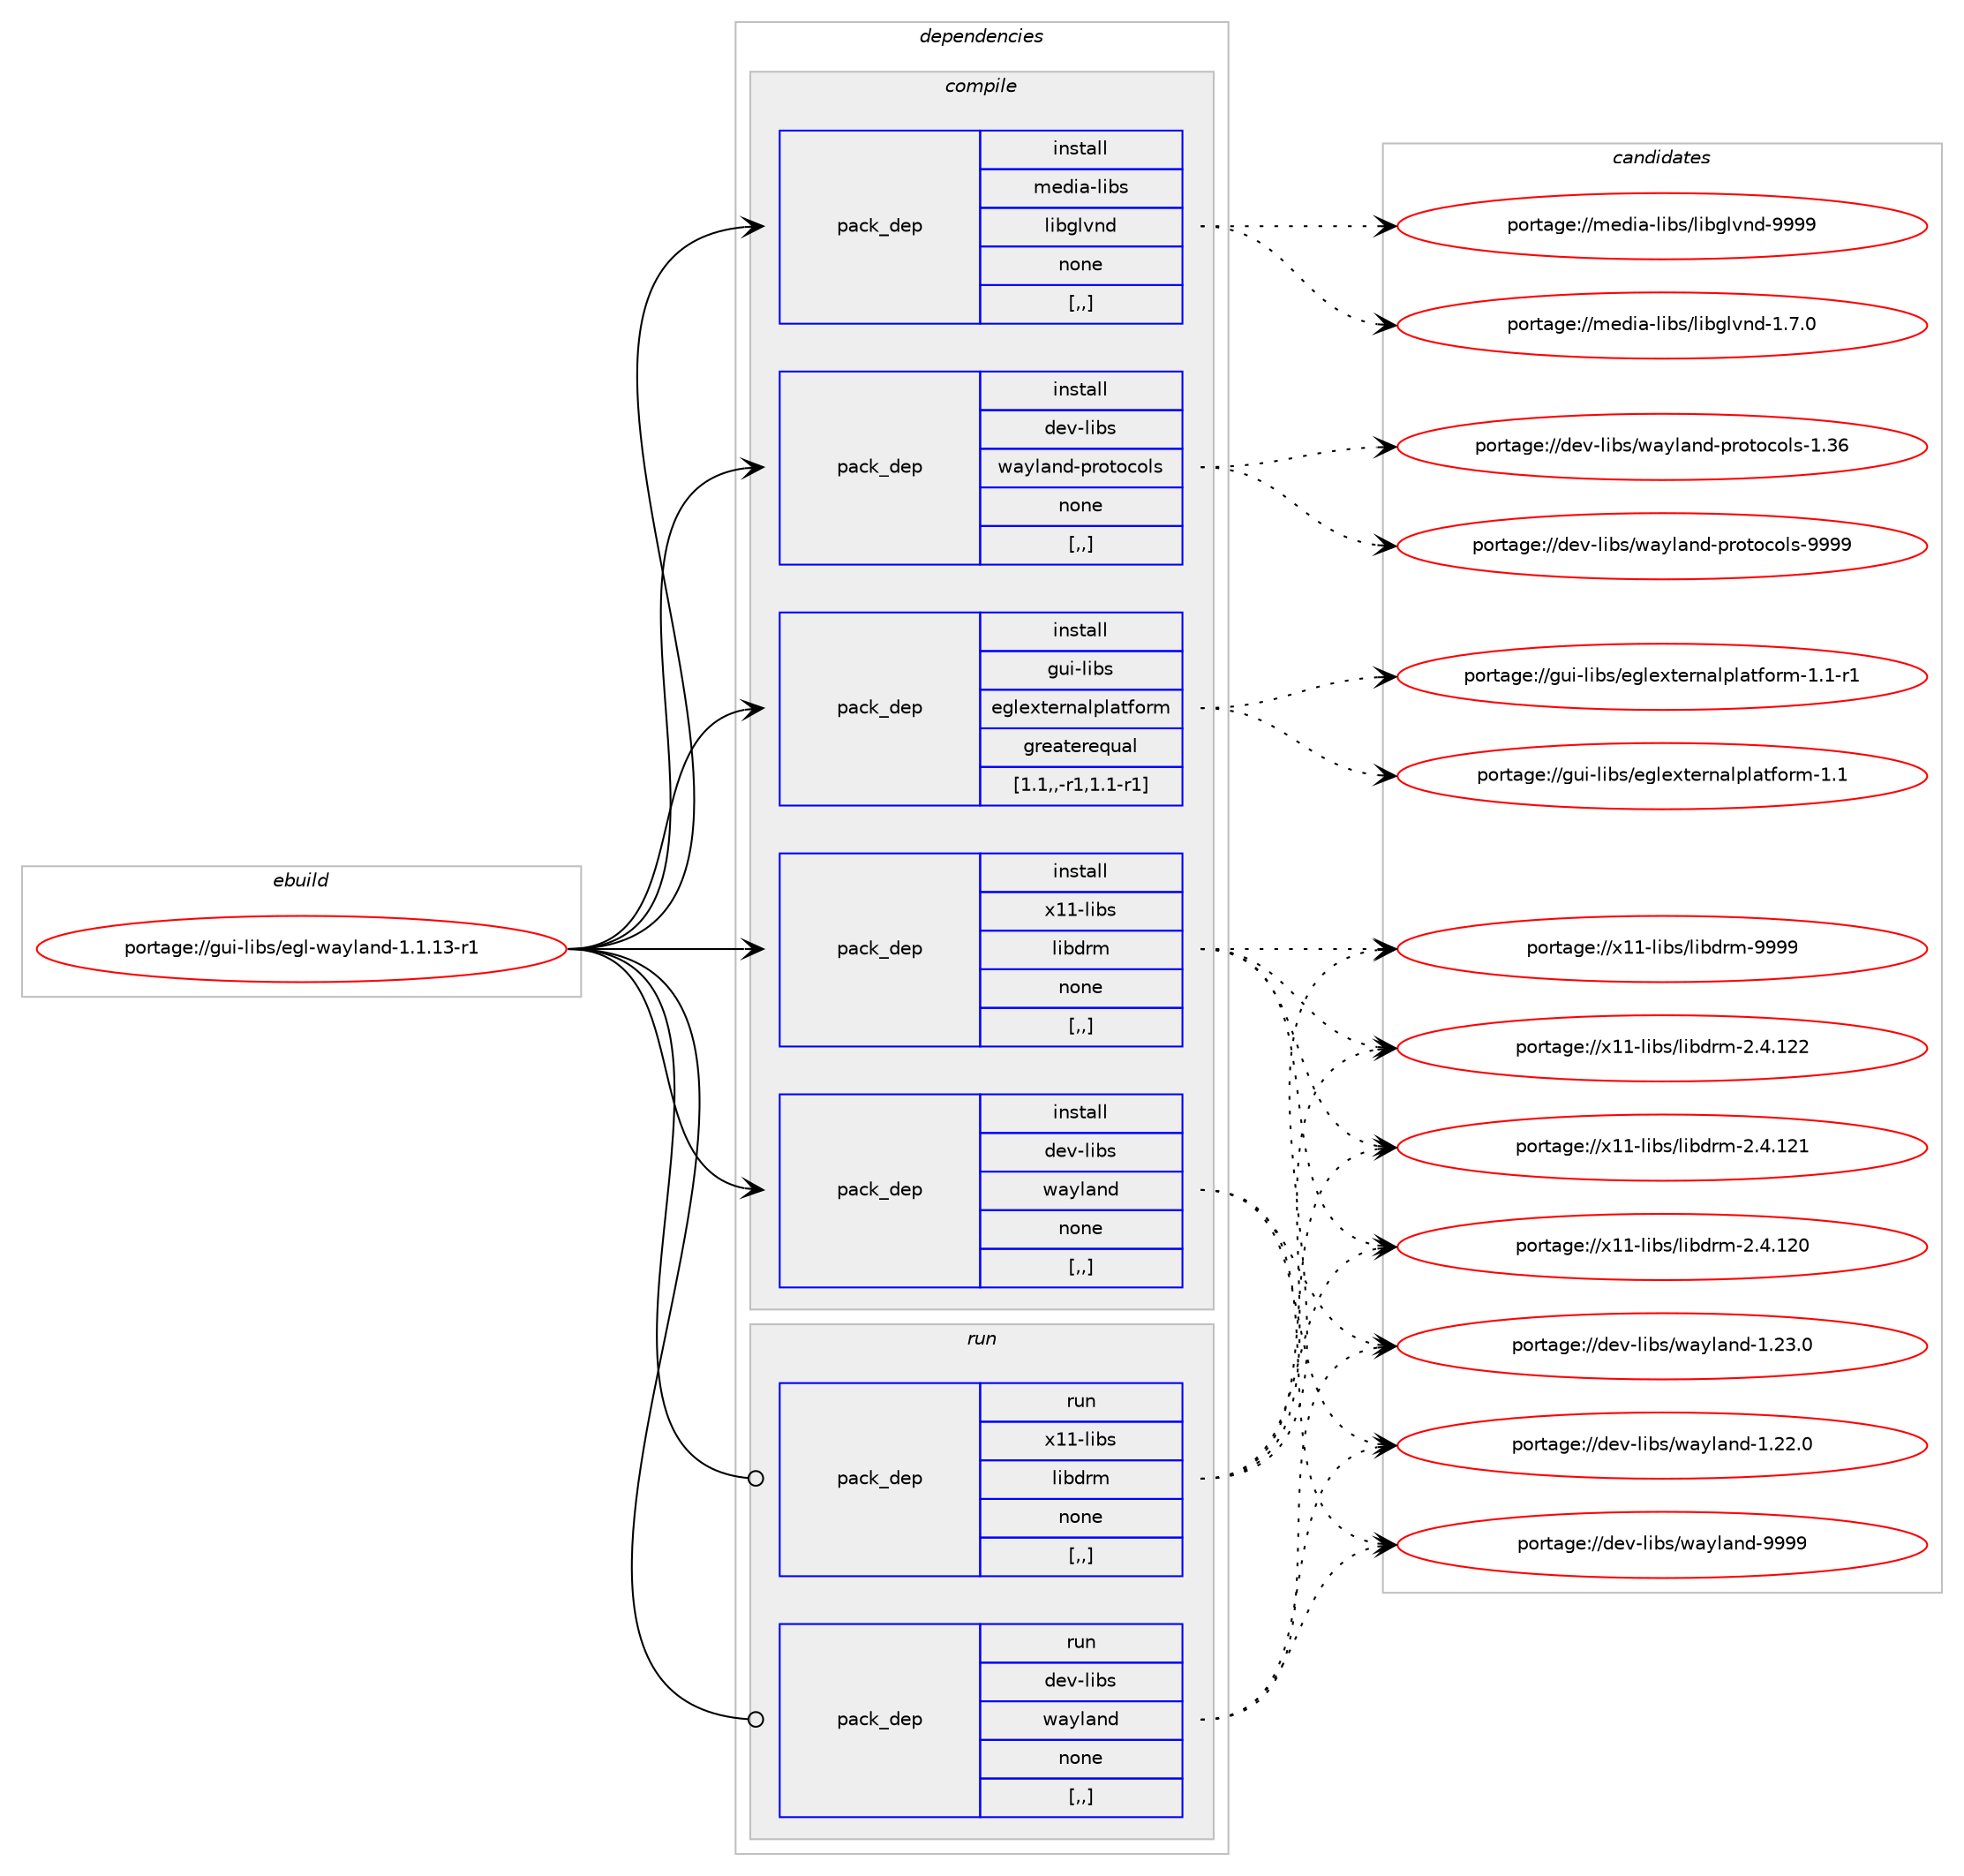 digraph prolog {

# *************
# Graph options
# *************

newrank=true;
concentrate=true;
compound=true;
graph [rankdir=LR,fontname=Helvetica,fontsize=10,ranksep=1.5];#, ranksep=2.5, nodesep=0.2];
edge  [arrowhead=vee];
node  [fontname=Helvetica,fontsize=10];

# **********
# The ebuild
# **********

subgraph cluster_leftcol {
color=gray;
label=<<i>ebuild</i>>;
id [label="portage://gui-libs/egl-wayland-1.1.13-r1", color=red, width=4, href="../gui-libs/egl-wayland-1.1.13-r1.svg"];
}

# ****************
# The dependencies
# ****************

subgraph cluster_midcol {
color=gray;
label=<<i>dependencies</i>>;
subgraph cluster_compile {
fillcolor="#eeeeee";
style=filled;
label=<<i>compile</i>>;
subgraph pack175695 {
dependency243726 [label=<<TABLE BORDER="0" CELLBORDER="1" CELLSPACING="0" CELLPADDING="4" WIDTH="220"><TR><TD ROWSPAN="6" CELLPADDING="30">pack_dep</TD></TR><TR><TD WIDTH="110">install</TD></TR><TR><TD>dev-libs</TD></TR><TR><TD>wayland</TD></TR><TR><TD>none</TD></TR><TR><TD>[,,]</TD></TR></TABLE>>, shape=none, color=blue];
}
id:e -> dependency243726:w [weight=20,style="solid",arrowhead="vee"];
subgraph pack175696 {
dependency243727 [label=<<TABLE BORDER="0" CELLBORDER="1" CELLSPACING="0" CELLPADDING="4" WIDTH="220"><TR><TD ROWSPAN="6" CELLPADDING="30">pack_dep</TD></TR><TR><TD WIDTH="110">install</TD></TR><TR><TD>dev-libs</TD></TR><TR><TD>wayland-protocols</TD></TR><TR><TD>none</TD></TR><TR><TD>[,,]</TD></TR></TABLE>>, shape=none, color=blue];
}
id:e -> dependency243727:w [weight=20,style="solid",arrowhead="vee"];
subgraph pack175697 {
dependency243728 [label=<<TABLE BORDER="0" CELLBORDER="1" CELLSPACING="0" CELLPADDING="4" WIDTH="220"><TR><TD ROWSPAN="6" CELLPADDING="30">pack_dep</TD></TR><TR><TD WIDTH="110">install</TD></TR><TR><TD>gui-libs</TD></TR><TR><TD>eglexternalplatform</TD></TR><TR><TD>greaterequal</TD></TR><TR><TD>[1.1,,-r1,1.1-r1]</TD></TR></TABLE>>, shape=none, color=blue];
}
id:e -> dependency243728:w [weight=20,style="solid",arrowhead="vee"];
subgraph pack175698 {
dependency243729 [label=<<TABLE BORDER="0" CELLBORDER="1" CELLSPACING="0" CELLPADDING="4" WIDTH="220"><TR><TD ROWSPAN="6" CELLPADDING="30">pack_dep</TD></TR><TR><TD WIDTH="110">install</TD></TR><TR><TD>media-libs</TD></TR><TR><TD>libglvnd</TD></TR><TR><TD>none</TD></TR><TR><TD>[,,]</TD></TR></TABLE>>, shape=none, color=blue];
}
id:e -> dependency243729:w [weight=20,style="solid",arrowhead="vee"];
subgraph pack175699 {
dependency243730 [label=<<TABLE BORDER="0" CELLBORDER="1" CELLSPACING="0" CELLPADDING="4" WIDTH="220"><TR><TD ROWSPAN="6" CELLPADDING="30">pack_dep</TD></TR><TR><TD WIDTH="110">install</TD></TR><TR><TD>x11-libs</TD></TR><TR><TD>libdrm</TD></TR><TR><TD>none</TD></TR><TR><TD>[,,]</TD></TR></TABLE>>, shape=none, color=blue];
}
id:e -> dependency243730:w [weight=20,style="solid",arrowhead="vee"];
}
subgraph cluster_compileandrun {
fillcolor="#eeeeee";
style=filled;
label=<<i>compile and run</i>>;
}
subgraph cluster_run {
fillcolor="#eeeeee";
style=filled;
label=<<i>run</i>>;
subgraph pack175700 {
dependency243731 [label=<<TABLE BORDER="0" CELLBORDER="1" CELLSPACING="0" CELLPADDING="4" WIDTH="220"><TR><TD ROWSPAN="6" CELLPADDING="30">pack_dep</TD></TR><TR><TD WIDTH="110">run</TD></TR><TR><TD>dev-libs</TD></TR><TR><TD>wayland</TD></TR><TR><TD>none</TD></TR><TR><TD>[,,]</TD></TR></TABLE>>, shape=none, color=blue];
}
id:e -> dependency243731:w [weight=20,style="solid",arrowhead="odot"];
subgraph pack175701 {
dependency243732 [label=<<TABLE BORDER="0" CELLBORDER="1" CELLSPACING="0" CELLPADDING="4" WIDTH="220"><TR><TD ROWSPAN="6" CELLPADDING="30">pack_dep</TD></TR><TR><TD WIDTH="110">run</TD></TR><TR><TD>x11-libs</TD></TR><TR><TD>libdrm</TD></TR><TR><TD>none</TD></TR><TR><TD>[,,]</TD></TR></TABLE>>, shape=none, color=blue];
}
id:e -> dependency243732:w [weight=20,style="solid",arrowhead="odot"];
}
}

# **************
# The candidates
# **************

subgraph cluster_choices {
rank=same;
color=gray;
label=<<i>candidates</i>>;

subgraph choice175695 {
color=black;
nodesep=1;
choice10010111845108105981154711997121108971101004557575757 [label="portage://dev-libs/wayland-9999", color=red, width=4,href="../dev-libs/wayland-9999.svg"];
choice100101118451081059811547119971211089711010045494650514648 [label="portage://dev-libs/wayland-1.23.0", color=red, width=4,href="../dev-libs/wayland-1.23.0.svg"];
choice100101118451081059811547119971211089711010045494650504648 [label="portage://dev-libs/wayland-1.22.0", color=red, width=4,href="../dev-libs/wayland-1.22.0.svg"];
dependency243726:e -> choice10010111845108105981154711997121108971101004557575757:w [style=dotted,weight="100"];
dependency243726:e -> choice100101118451081059811547119971211089711010045494650514648:w [style=dotted,weight="100"];
dependency243726:e -> choice100101118451081059811547119971211089711010045494650504648:w [style=dotted,weight="100"];
}
subgraph choice175696 {
color=black;
nodesep=1;
choice100101118451081059811547119971211089711010045112114111116111991111081154557575757 [label="portage://dev-libs/wayland-protocols-9999", color=red, width=4,href="../dev-libs/wayland-protocols-9999.svg"];
choice100101118451081059811547119971211089711010045112114111116111991111081154549465154 [label="portage://dev-libs/wayland-protocols-1.36", color=red, width=4,href="../dev-libs/wayland-protocols-1.36.svg"];
dependency243727:e -> choice100101118451081059811547119971211089711010045112114111116111991111081154557575757:w [style=dotted,weight="100"];
dependency243727:e -> choice100101118451081059811547119971211089711010045112114111116111991111081154549465154:w [style=dotted,weight="100"];
}
subgraph choice175697 {
color=black;
nodesep=1;
choice1031171054510810598115471011031081011201161011141109710811210897116102111114109454946494511449 [label="portage://gui-libs/eglexternalplatform-1.1-r1", color=red, width=4,href="../gui-libs/eglexternalplatform-1.1-r1.svg"];
choice103117105451081059811547101103108101120116101114110971081121089711610211111410945494649 [label="portage://gui-libs/eglexternalplatform-1.1", color=red, width=4,href="../gui-libs/eglexternalplatform-1.1.svg"];
dependency243728:e -> choice1031171054510810598115471011031081011201161011141109710811210897116102111114109454946494511449:w [style=dotted,weight="100"];
dependency243728:e -> choice103117105451081059811547101103108101120116101114110971081121089711610211111410945494649:w [style=dotted,weight="100"];
}
subgraph choice175698 {
color=black;
nodesep=1;
choice10910110010597451081059811547108105981031081181101004557575757 [label="portage://media-libs/libglvnd-9999", color=red, width=4,href="../media-libs/libglvnd-9999.svg"];
choice1091011001059745108105981154710810598103108118110100454946554648 [label="portage://media-libs/libglvnd-1.7.0", color=red, width=4,href="../media-libs/libglvnd-1.7.0.svg"];
dependency243729:e -> choice10910110010597451081059811547108105981031081181101004557575757:w [style=dotted,weight="100"];
dependency243729:e -> choice1091011001059745108105981154710810598103108118110100454946554648:w [style=dotted,weight="100"];
}
subgraph choice175699 {
color=black;
nodesep=1;
choice1204949451081059811547108105981001141094557575757 [label="portage://x11-libs/libdrm-9999", color=red, width=4,href="../x11-libs/libdrm-9999.svg"];
choice1204949451081059811547108105981001141094550465246495050 [label="portage://x11-libs/libdrm-2.4.122", color=red, width=4,href="../x11-libs/libdrm-2.4.122.svg"];
choice1204949451081059811547108105981001141094550465246495049 [label="portage://x11-libs/libdrm-2.4.121", color=red, width=4,href="../x11-libs/libdrm-2.4.121.svg"];
choice1204949451081059811547108105981001141094550465246495048 [label="portage://x11-libs/libdrm-2.4.120", color=red, width=4,href="../x11-libs/libdrm-2.4.120.svg"];
dependency243730:e -> choice1204949451081059811547108105981001141094557575757:w [style=dotted,weight="100"];
dependency243730:e -> choice1204949451081059811547108105981001141094550465246495050:w [style=dotted,weight="100"];
dependency243730:e -> choice1204949451081059811547108105981001141094550465246495049:w [style=dotted,weight="100"];
dependency243730:e -> choice1204949451081059811547108105981001141094550465246495048:w [style=dotted,weight="100"];
}
subgraph choice175700 {
color=black;
nodesep=1;
choice10010111845108105981154711997121108971101004557575757 [label="portage://dev-libs/wayland-9999", color=red, width=4,href="../dev-libs/wayland-9999.svg"];
choice100101118451081059811547119971211089711010045494650514648 [label="portage://dev-libs/wayland-1.23.0", color=red, width=4,href="../dev-libs/wayland-1.23.0.svg"];
choice100101118451081059811547119971211089711010045494650504648 [label="portage://dev-libs/wayland-1.22.0", color=red, width=4,href="../dev-libs/wayland-1.22.0.svg"];
dependency243731:e -> choice10010111845108105981154711997121108971101004557575757:w [style=dotted,weight="100"];
dependency243731:e -> choice100101118451081059811547119971211089711010045494650514648:w [style=dotted,weight="100"];
dependency243731:e -> choice100101118451081059811547119971211089711010045494650504648:w [style=dotted,weight="100"];
}
subgraph choice175701 {
color=black;
nodesep=1;
choice1204949451081059811547108105981001141094557575757 [label="portage://x11-libs/libdrm-9999", color=red, width=4,href="../x11-libs/libdrm-9999.svg"];
choice1204949451081059811547108105981001141094550465246495050 [label="portage://x11-libs/libdrm-2.4.122", color=red, width=4,href="../x11-libs/libdrm-2.4.122.svg"];
choice1204949451081059811547108105981001141094550465246495049 [label="portage://x11-libs/libdrm-2.4.121", color=red, width=4,href="../x11-libs/libdrm-2.4.121.svg"];
choice1204949451081059811547108105981001141094550465246495048 [label="portage://x11-libs/libdrm-2.4.120", color=red, width=4,href="../x11-libs/libdrm-2.4.120.svg"];
dependency243732:e -> choice1204949451081059811547108105981001141094557575757:w [style=dotted,weight="100"];
dependency243732:e -> choice1204949451081059811547108105981001141094550465246495050:w [style=dotted,weight="100"];
dependency243732:e -> choice1204949451081059811547108105981001141094550465246495049:w [style=dotted,weight="100"];
dependency243732:e -> choice1204949451081059811547108105981001141094550465246495048:w [style=dotted,weight="100"];
}
}

}
